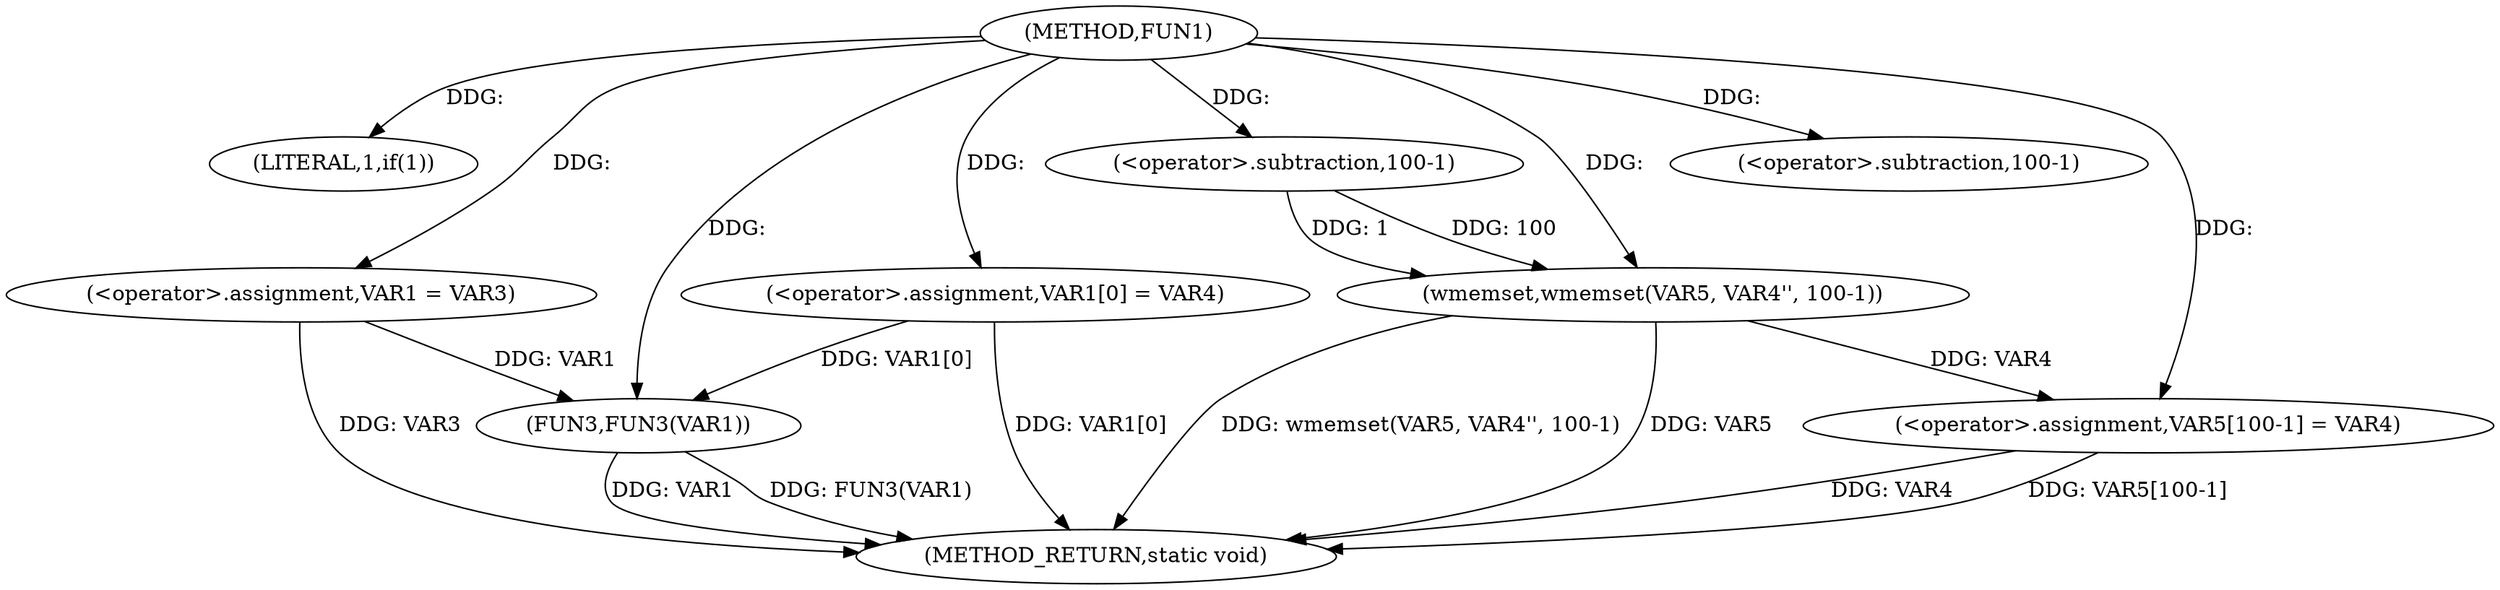 digraph FUN1 {  
"1000100" [label = "(METHOD,FUN1)" ]
"1000133" [label = "(METHOD_RETURN,static void)" ]
"1000106" [label = "(LITERAL,1,if(1))" ]
"1000108" [label = "(<operator>.assignment,VAR1 = VAR3)" ]
"1000111" [label = "(<operator>.assignment,VAR1[0] = VAR4)" ]
"1000118" [label = "(wmemset,wmemset(VAR5, VAR4'', 100-1))" ]
"1000121" [label = "(<operator>.subtraction,100-1)" ]
"1000124" [label = "(<operator>.assignment,VAR5[100-1] = VAR4)" ]
"1000127" [label = "(<operator>.subtraction,100-1)" ]
"1000131" [label = "(FUN3,FUN3(VAR1))" ]
  "1000124" -> "1000133"  [ label = "DDG: VAR4"] 
  "1000124" -> "1000133"  [ label = "DDG: VAR5[100-1]"] 
  "1000131" -> "1000133"  [ label = "DDG: VAR1"] 
  "1000118" -> "1000133"  [ label = "DDG: wmemset(VAR5, VAR4'', 100-1)"] 
  "1000111" -> "1000133"  [ label = "DDG: VAR1[0]"] 
  "1000108" -> "1000133"  [ label = "DDG: VAR3"] 
  "1000118" -> "1000133"  [ label = "DDG: VAR5"] 
  "1000131" -> "1000133"  [ label = "DDG: FUN3(VAR1)"] 
  "1000100" -> "1000106"  [ label = "DDG: "] 
  "1000100" -> "1000108"  [ label = "DDG: "] 
  "1000100" -> "1000111"  [ label = "DDG: "] 
  "1000100" -> "1000118"  [ label = "DDG: "] 
  "1000121" -> "1000118"  [ label = "DDG: 100"] 
  "1000121" -> "1000118"  [ label = "DDG: 1"] 
  "1000100" -> "1000121"  [ label = "DDG: "] 
  "1000118" -> "1000124"  [ label = "DDG: VAR4"] 
  "1000100" -> "1000124"  [ label = "DDG: "] 
  "1000100" -> "1000127"  [ label = "DDG: "] 
  "1000111" -> "1000131"  [ label = "DDG: VAR1[0]"] 
  "1000108" -> "1000131"  [ label = "DDG: VAR1"] 
  "1000100" -> "1000131"  [ label = "DDG: "] 
}
